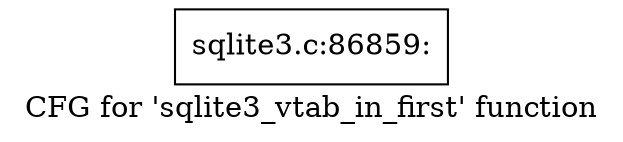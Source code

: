 digraph "CFG for 'sqlite3_vtab_in_first' function" {
	label="CFG for 'sqlite3_vtab_in_first' function";

	Node0x55c0f5ca6a10 [shape=record,label="{sqlite3.c:86859:}"];
}

